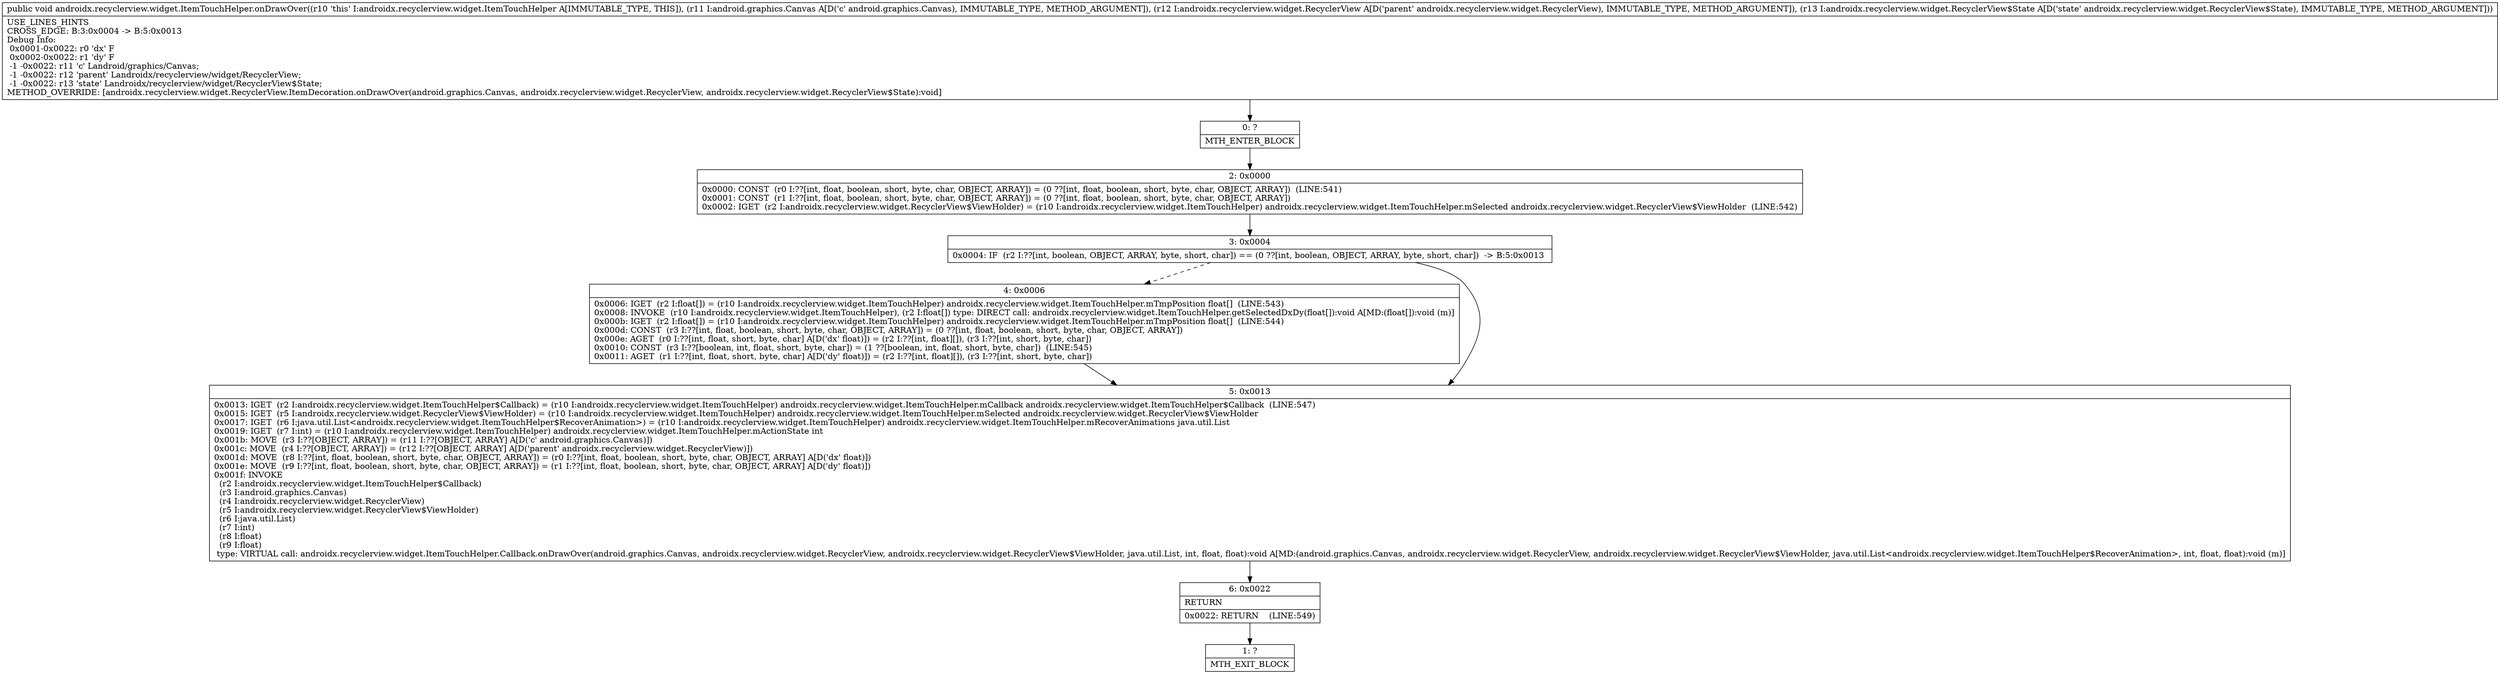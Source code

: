 digraph "CFG forandroidx.recyclerview.widget.ItemTouchHelper.onDrawOver(Landroid\/graphics\/Canvas;Landroidx\/recyclerview\/widget\/RecyclerView;Landroidx\/recyclerview\/widget\/RecyclerView$State;)V" {
Node_0 [shape=record,label="{0\:\ ?|MTH_ENTER_BLOCK\l}"];
Node_2 [shape=record,label="{2\:\ 0x0000|0x0000: CONST  (r0 I:??[int, float, boolean, short, byte, char, OBJECT, ARRAY]) = (0 ??[int, float, boolean, short, byte, char, OBJECT, ARRAY])  (LINE:541)\l0x0001: CONST  (r1 I:??[int, float, boolean, short, byte, char, OBJECT, ARRAY]) = (0 ??[int, float, boolean, short, byte, char, OBJECT, ARRAY]) \l0x0002: IGET  (r2 I:androidx.recyclerview.widget.RecyclerView$ViewHolder) = (r10 I:androidx.recyclerview.widget.ItemTouchHelper) androidx.recyclerview.widget.ItemTouchHelper.mSelected androidx.recyclerview.widget.RecyclerView$ViewHolder  (LINE:542)\l}"];
Node_3 [shape=record,label="{3\:\ 0x0004|0x0004: IF  (r2 I:??[int, boolean, OBJECT, ARRAY, byte, short, char]) == (0 ??[int, boolean, OBJECT, ARRAY, byte, short, char])  \-\> B:5:0x0013 \l}"];
Node_4 [shape=record,label="{4\:\ 0x0006|0x0006: IGET  (r2 I:float[]) = (r10 I:androidx.recyclerview.widget.ItemTouchHelper) androidx.recyclerview.widget.ItemTouchHelper.mTmpPosition float[]  (LINE:543)\l0x0008: INVOKE  (r10 I:androidx.recyclerview.widget.ItemTouchHelper), (r2 I:float[]) type: DIRECT call: androidx.recyclerview.widget.ItemTouchHelper.getSelectedDxDy(float[]):void A[MD:(float[]):void (m)]\l0x000b: IGET  (r2 I:float[]) = (r10 I:androidx.recyclerview.widget.ItemTouchHelper) androidx.recyclerview.widget.ItemTouchHelper.mTmpPosition float[]  (LINE:544)\l0x000d: CONST  (r3 I:??[int, float, boolean, short, byte, char, OBJECT, ARRAY]) = (0 ??[int, float, boolean, short, byte, char, OBJECT, ARRAY]) \l0x000e: AGET  (r0 I:??[int, float, short, byte, char] A[D('dx' float)]) = (r2 I:??[int, float][]), (r3 I:??[int, short, byte, char]) \l0x0010: CONST  (r3 I:??[boolean, int, float, short, byte, char]) = (1 ??[boolean, int, float, short, byte, char])  (LINE:545)\l0x0011: AGET  (r1 I:??[int, float, short, byte, char] A[D('dy' float)]) = (r2 I:??[int, float][]), (r3 I:??[int, short, byte, char]) \l}"];
Node_5 [shape=record,label="{5\:\ 0x0013|0x0013: IGET  (r2 I:androidx.recyclerview.widget.ItemTouchHelper$Callback) = (r10 I:androidx.recyclerview.widget.ItemTouchHelper) androidx.recyclerview.widget.ItemTouchHelper.mCallback androidx.recyclerview.widget.ItemTouchHelper$Callback  (LINE:547)\l0x0015: IGET  (r5 I:androidx.recyclerview.widget.RecyclerView$ViewHolder) = (r10 I:androidx.recyclerview.widget.ItemTouchHelper) androidx.recyclerview.widget.ItemTouchHelper.mSelected androidx.recyclerview.widget.RecyclerView$ViewHolder \l0x0017: IGET  (r6 I:java.util.List\<androidx.recyclerview.widget.ItemTouchHelper$RecoverAnimation\>) = (r10 I:androidx.recyclerview.widget.ItemTouchHelper) androidx.recyclerview.widget.ItemTouchHelper.mRecoverAnimations java.util.List \l0x0019: IGET  (r7 I:int) = (r10 I:androidx.recyclerview.widget.ItemTouchHelper) androidx.recyclerview.widget.ItemTouchHelper.mActionState int \l0x001b: MOVE  (r3 I:??[OBJECT, ARRAY]) = (r11 I:??[OBJECT, ARRAY] A[D('c' android.graphics.Canvas)]) \l0x001c: MOVE  (r4 I:??[OBJECT, ARRAY]) = (r12 I:??[OBJECT, ARRAY] A[D('parent' androidx.recyclerview.widget.RecyclerView)]) \l0x001d: MOVE  (r8 I:??[int, float, boolean, short, byte, char, OBJECT, ARRAY]) = (r0 I:??[int, float, boolean, short, byte, char, OBJECT, ARRAY] A[D('dx' float)]) \l0x001e: MOVE  (r9 I:??[int, float, boolean, short, byte, char, OBJECT, ARRAY]) = (r1 I:??[int, float, boolean, short, byte, char, OBJECT, ARRAY] A[D('dy' float)]) \l0x001f: INVOKE  \l  (r2 I:androidx.recyclerview.widget.ItemTouchHelper$Callback)\l  (r3 I:android.graphics.Canvas)\l  (r4 I:androidx.recyclerview.widget.RecyclerView)\l  (r5 I:androidx.recyclerview.widget.RecyclerView$ViewHolder)\l  (r6 I:java.util.List)\l  (r7 I:int)\l  (r8 I:float)\l  (r9 I:float)\l type: VIRTUAL call: androidx.recyclerview.widget.ItemTouchHelper.Callback.onDrawOver(android.graphics.Canvas, androidx.recyclerview.widget.RecyclerView, androidx.recyclerview.widget.RecyclerView$ViewHolder, java.util.List, int, float, float):void A[MD:(android.graphics.Canvas, androidx.recyclerview.widget.RecyclerView, androidx.recyclerview.widget.RecyclerView$ViewHolder, java.util.List\<androidx.recyclerview.widget.ItemTouchHelper$RecoverAnimation\>, int, float, float):void (m)]\l}"];
Node_6 [shape=record,label="{6\:\ 0x0022|RETURN\l|0x0022: RETURN    (LINE:549)\l}"];
Node_1 [shape=record,label="{1\:\ ?|MTH_EXIT_BLOCK\l}"];
MethodNode[shape=record,label="{public void androidx.recyclerview.widget.ItemTouchHelper.onDrawOver((r10 'this' I:androidx.recyclerview.widget.ItemTouchHelper A[IMMUTABLE_TYPE, THIS]), (r11 I:android.graphics.Canvas A[D('c' android.graphics.Canvas), IMMUTABLE_TYPE, METHOD_ARGUMENT]), (r12 I:androidx.recyclerview.widget.RecyclerView A[D('parent' androidx.recyclerview.widget.RecyclerView), IMMUTABLE_TYPE, METHOD_ARGUMENT]), (r13 I:androidx.recyclerview.widget.RecyclerView$State A[D('state' androidx.recyclerview.widget.RecyclerView$State), IMMUTABLE_TYPE, METHOD_ARGUMENT]))  | USE_LINES_HINTS\lCROSS_EDGE: B:3:0x0004 \-\> B:5:0x0013\lDebug Info:\l  0x0001\-0x0022: r0 'dx' F\l  0x0002\-0x0022: r1 'dy' F\l  \-1 \-0x0022: r11 'c' Landroid\/graphics\/Canvas;\l  \-1 \-0x0022: r12 'parent' Landroidx\/recyclerview\/widget\/RecyclerView;\l  \-1 \-0x0022: r13 'state' Landroidx\/recyclerview\/widget\/RecyclerView$State;\lMETHOD_OVERRIDE: [androidx.recyclerview.widget.RecyclerView.ItemDecoration.onDrawOver(android.graphics.Canvas, androidx.recyclerview.widget.RecyclerView, androidx.recyclerview.widget.RecyclerView$State):void]\l}"];
MethodNode -> Node_0;Node_0 -> Node_2;
Node_2 -> Node_3;
Node_3 -> Node_4[style=dashed];
Node_3 -> Node_5;
Node_4 -> Node_5;
Node_5 -> Node_6;
Node_6 -> Node_1;
}

